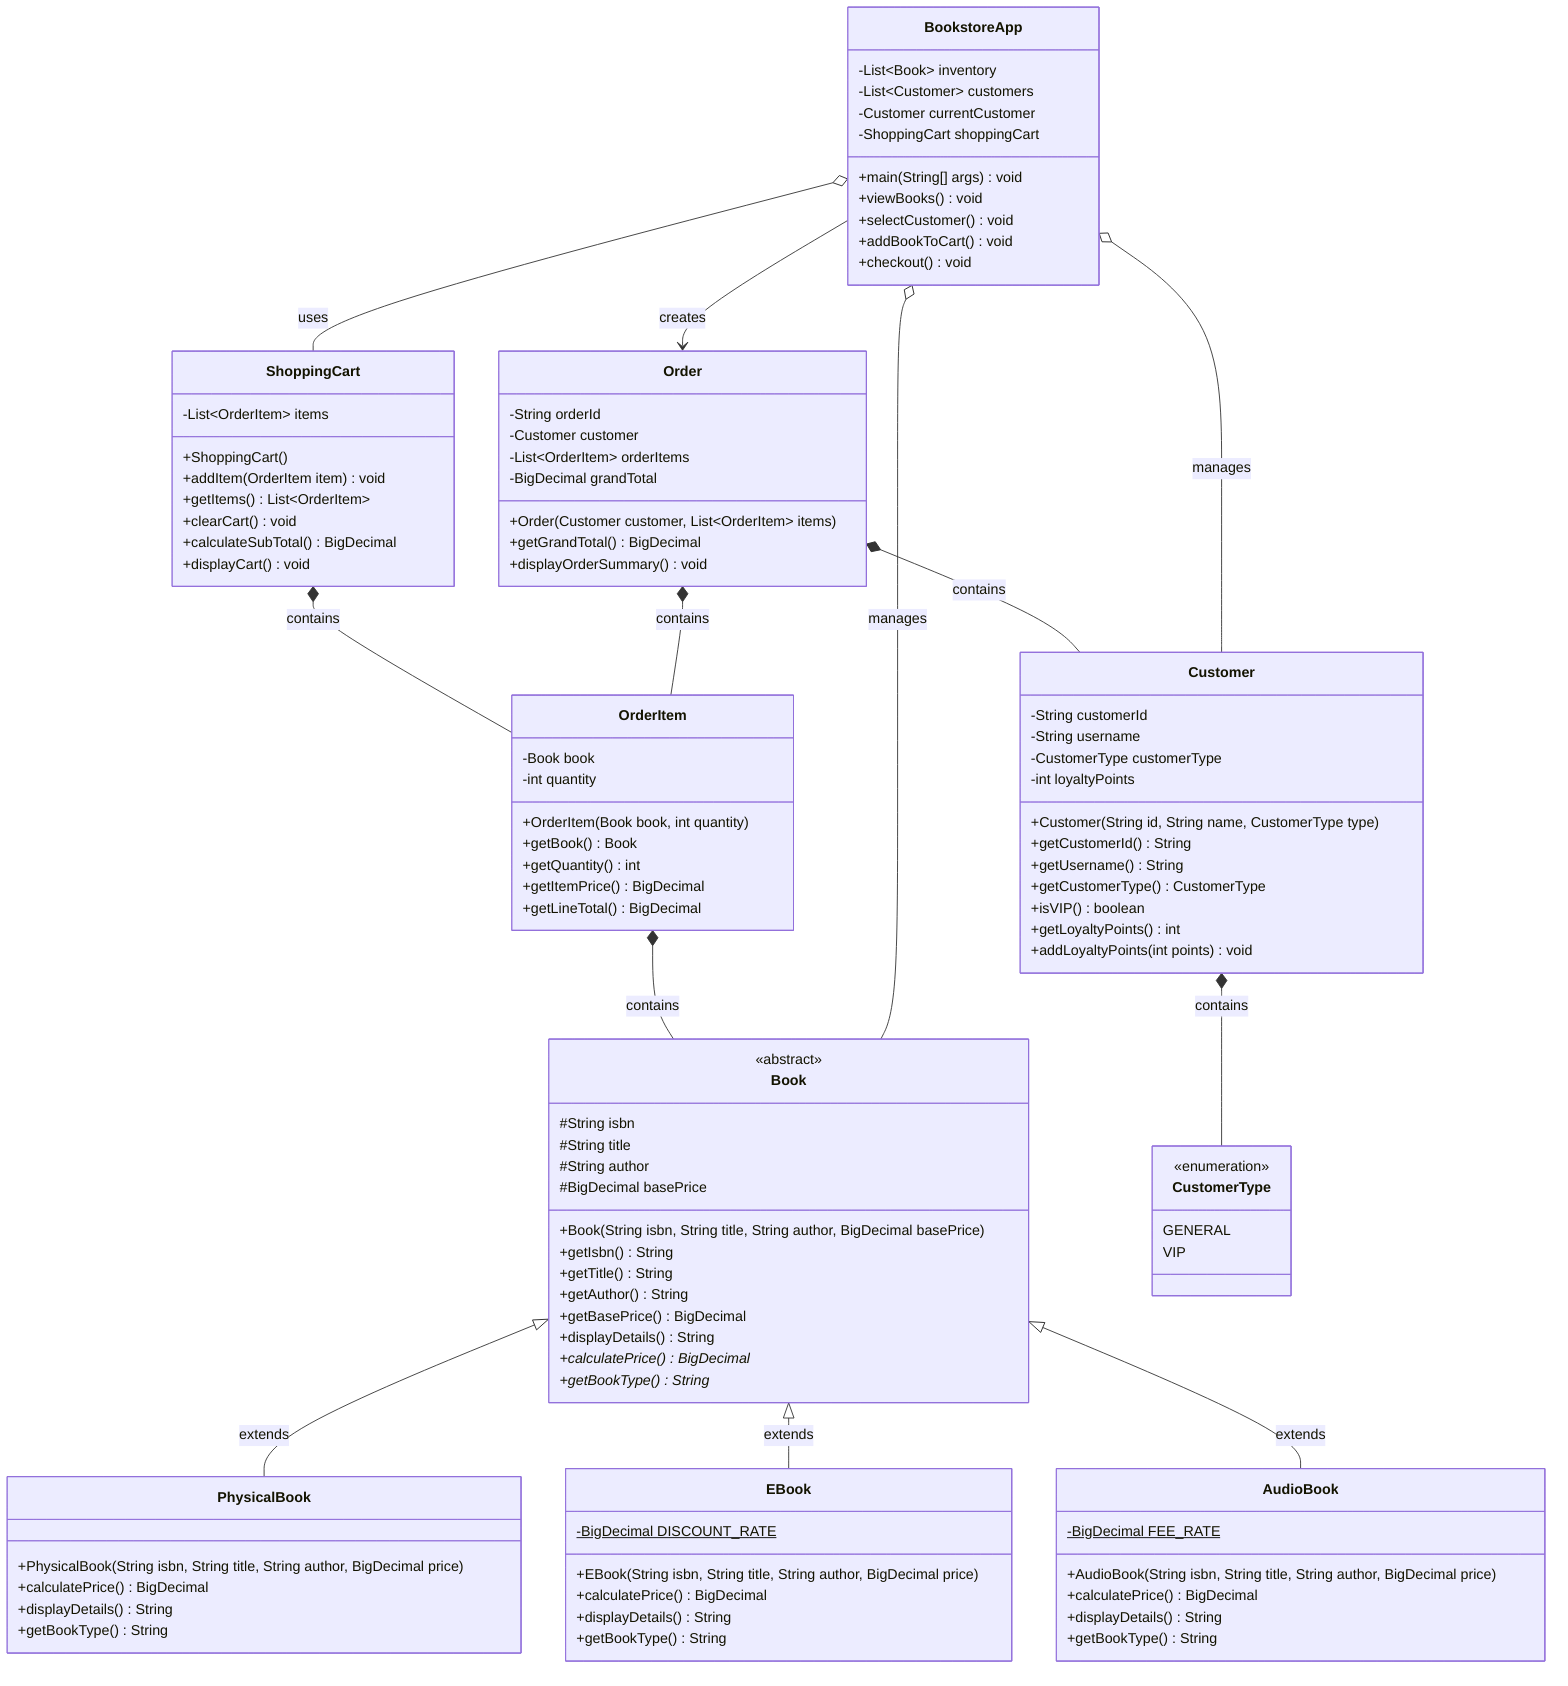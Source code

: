 ---
id: 7b4daf72-85a6-4221-980d-a80dfea5e449
---
classDiagram
    class Book {
        <<abstract>>
        #String isbn
        #String title
        #String author
        #BigDecimal basePrice
        +Book(String isbn, String title, String author, BigDecimal basePrice)
        +getIsbn() String
        +getTitle() String
        +getAuthor() String
        +getBasePrice() BigDecimal
        +displayDetails() String
        +calculatePrice()* BigDecimal
        +getBookType()* String
    }
    
    class PhysicalBook {
        +PhysicalBook(String isbn, String title, String author, BigDecimal price)
        +calculatePrice() BigDecimal
        +displayDetails() String
        +getBookType() String
    }
    
    class EBook {
        -BigDecimal DISCOUNT_RATE$
        +EBook(String isbn, String title, String author, BigDecimal price)
        +calculatePrice() BigDecimal
        +displayDetails() String
        +getBookType() String
    }
    
    class AudioBook {
        -BigDecimal FEE_RATE$
        +AudioBook(String isbn, String title, String author, BigDecimal price)
        +calculatePrice() BigDecimal
        +displayDetails() String
        +getBookType() String
    }
    
    class Customer {
        -String customerId
        -String username
        -CustomerType customerType
        -int loyaltyPoints
        +Customer(String id, String name, CustomerType type)
        +getCustomerId() String
        +getUsername() String
        +getCustomerType() CustomerType
        +isVIP() boolean
        +getLoyaltyPoints() int
        +addLoyaltyPoints(int points) void
    }
    
    class CustomerType {
        <<enumeration>>
        GENERAL
        VIP
    }
    
    class OrderItem {
        -Book book
        -int quantity
        +OrderItem(Book book, int quantity)
        +getBook() Book
        +getQuantity() int
        +getItemPrice() BigDecimal
        +getLineTotal() BigDecimal
    }
    
    class ShoppingCart {
        -List~OrderItem~ items
        +ShoppingCart()
        +addItem(OrderItem item) void
        +getItems() List~OrderItem~
        +clearCart() void
        +calculateSubTotal() BigDecimal
        +displayCart() void
    }
    
    class Order {
        -String orderId
        -Customer customer
        -List~OrderItem~ orderItems
        -BigDecimal grandTotal
        +Order(Customer customer, List~OrderItem~ items)
        +getGrandTotal() BigDecimal
        +displayOrderSummary() void
    }
    
    class BookstoreApp {
        -List~Book~ inventory
        -List~Customer~ customers
        -Customer currentCustomer
        -ShoppingCart shoppingCart
        +main(String[] args) void
        +viewBooks() void
        +selectCustomer() void
        +addBookToCart() void
        +checkout() void
    }
    
    Book <|-- PhysicalBook : extends
    Book <|-- EBook : extends
    Book <|-- AudioBook : extends
    
    Customer *-- CustomerType : contains
    OrderItem *-- Book : contains
    ShoppingCart *-- OrderItem : contains
    Order *-- Customer : contains
    Order *-- OrderItem : contains
    
    BookstoreApp o-- Book : manages
    BookstoreApp o-- Customer : manages
    BookstoreApp o-- ShoppingCart : uses
    BookstoreApp --> Order : creates